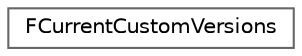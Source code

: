 digraph "Graphical Class Hierarchy"
{
 // INTERACTIVE_SVG=YES
 // LATEX_PDF_SIZE
  bgcolor="transparent";
  edge [fontname=Helvetica,fontsize=10,labelfontname=Helvetica,labelfontsize=10];
  node [fontname=Helvetica,fontsize=10,shape=box,height=0.2,width=0.4];
  rankdir="LR";
  Node0 [id="Node000000",label="FCurrentCustomVersions",height=0.2,width=0.4,color="grey40", fillcolor="white", style="filled",URL="$d7/d93/classFCurrentCustomVersions.html",tooltip="Provides access to code-defined custom versions registered via FCustomVersionRegistration."];
}

